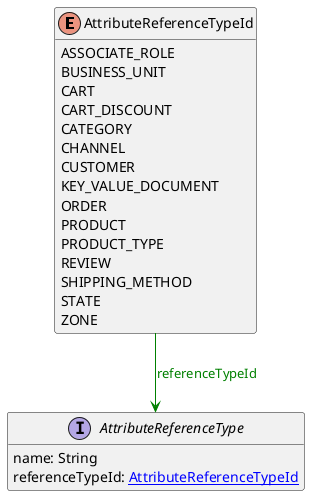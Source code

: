 @startuml

hide methods
enum AttributeReferenceTypeId {
    ASSOCIATE_ROLE
    BUSINESS_UNIT
    CART
    CART_DISCOUNT
    CATEGORY
    CHANNEL
    CUSTOMER
    KEY_VALUE_DOCUMENT
    ORDER
    PRODUCT
    PRODUCT_TYPE
    REVIEW
    SHIPPING_METHOD
    STATE
    ZONE
}
interface AttributeReferenceType [[AttributeReferenceType.svg]]  {
    name: String
    referenceTypeId: [[AttributeReferenceTypeId.svg AttributeReferenceTypeId]]
}
AttributeReferenceTypeId --> AttributeReferenceType #green;text:green : "referenceTypeId"
@enduml
